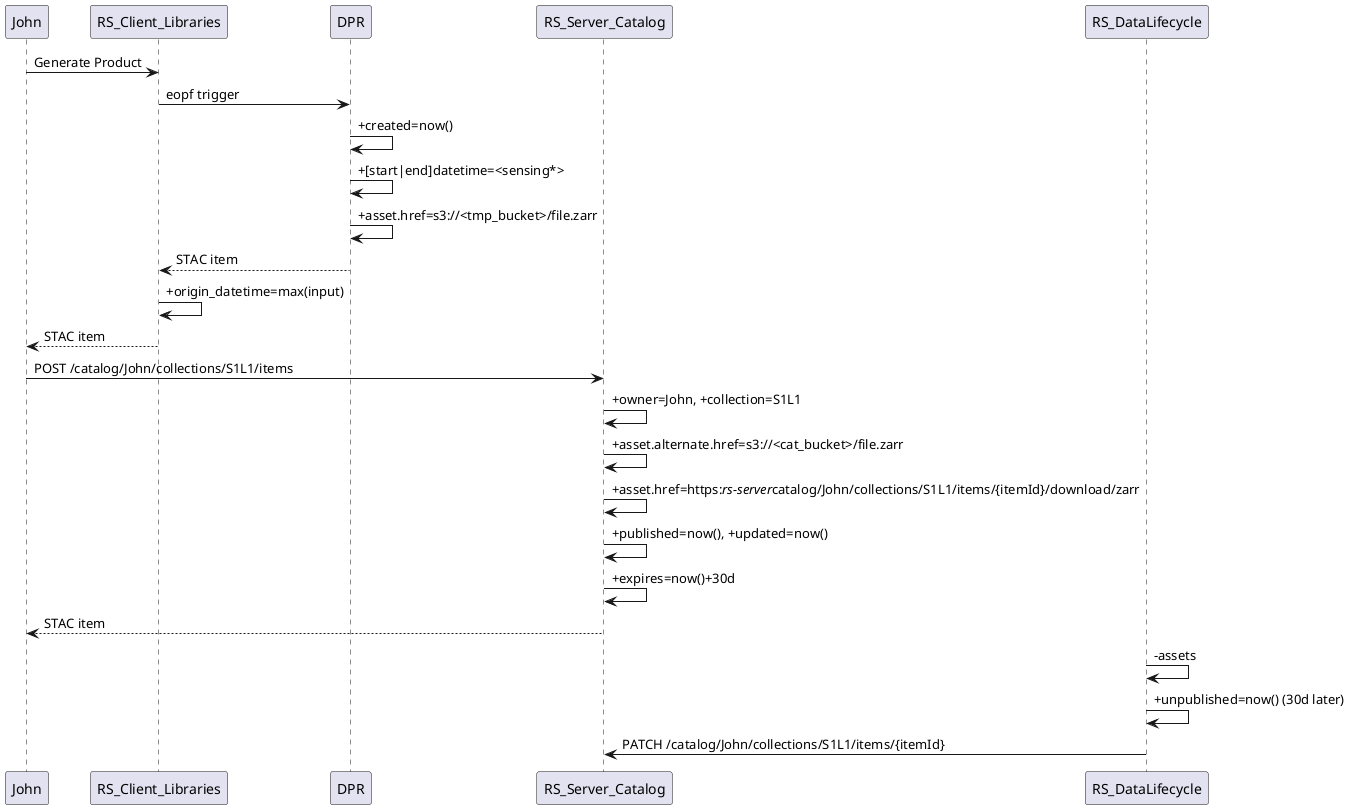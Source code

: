 @startuml stac-item-lifecycle
John -> RS_Client_Libraries: Generate Product
RS_Client_Libraries -> DPR: eopf trigger
DPR -> DPR: +created=now()
DPR -> DPR: +[start|end]datetime=<sensing*>
DPR -> DPR: +asset.href=s3://<tmp_bucket>/file.zarr
DPR --> RS_Client_Libraries: STAC item
RS_Client_Libraries -> RS_Client_Libraries: +origin_datetime=max(input)
RS_Client_Libraries --> John: STAC item
John -> RS_Server_Catalog: POST /catalog/John/collections/S1L1/items
RS_Server_Catalog -> RS_Server_Catalog: +owner=John, +collection=S1L1
RS_Server_Catalog -> RS_Server_Catalog: +asset.alternate.href=s3://<cat_bucket>/file.zarr
RS_Server_Catalog -> RS_Server_Catalog: +asset.href=https://rs-server//catalog/John/collections/S1L1/items/{itemId}/download/zarr
RS_Server_Catalog -> RS_Server_Catalog: +published=now(), +updated=now()
RS_Server_Catalog -> RS_Server_Catalog: +expires=now()+30d
RS_Server_Catalog --> John: STAC item
RS_DataLifecycle -> RS_DataLifecycle: -assets
RS_DataLifecycle -> RS_DataLifecycle: +unpublished=now() (30d later)
RS_DataLifecycle -> RS_Server_Catalog: PATCH /catalog/John/collections/S1L1/items/{itemId}

@enduml
